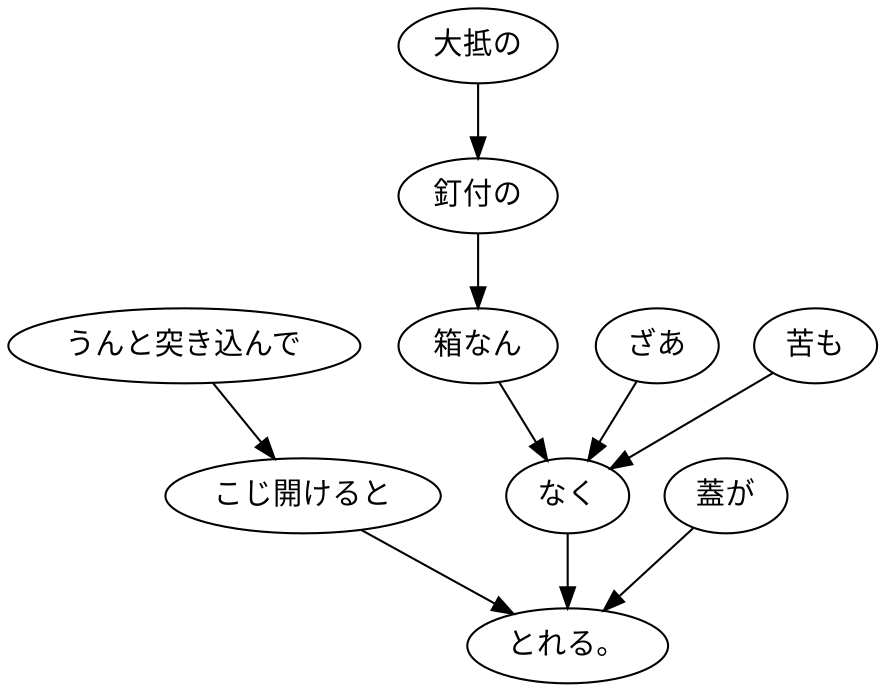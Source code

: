 digraph graph3491 {
	node0 [label="うんと突き込んで"];
	node1 [label="こじ開けると"];
	node2 [label="大抵の"];
	node3 [label="釘付の"];
	node4 [label="箱なん"];
	node5 [label="ざあ"];
	node6 [label="苦も"];
	node7 [label="なく"];
	node8 [label="蓋が"];
	node9 [label="とれる。"];
	node0 -> node1;
	node1 -> node9;
	node2 -> node3;
	node3 -> node4;
	node4 -> node7;
	node5 -> node7;
	node6 -> node7;
	node7 -> node9;
	node8 -> node9;
}
